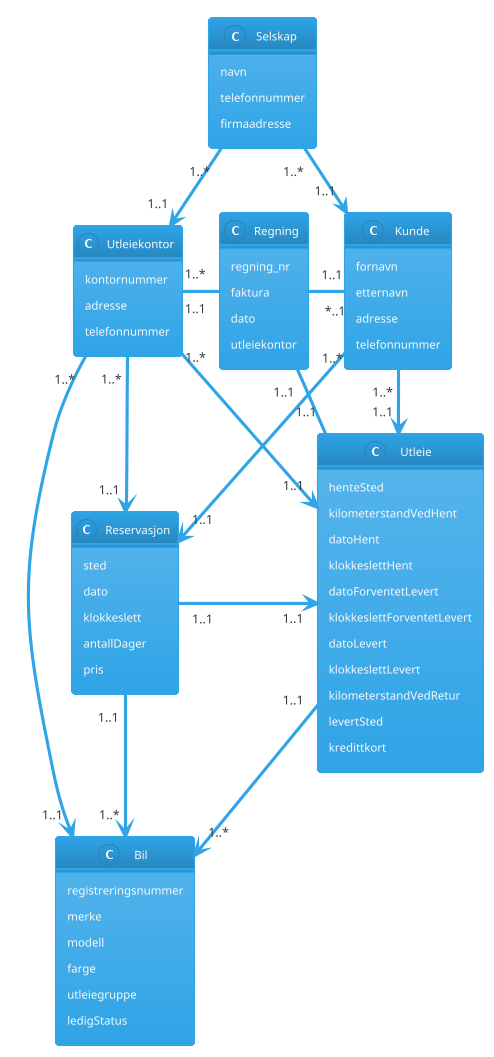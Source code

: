 @startuml Klassediagram - Oblig2
'https://plantuml.com/class-diagram

!theme cerulean

class "Utleiekontor"    as uk {
	kontornummer
	adresse
	telefonnummer
}
class "Bil"             as b  {
	registreringsnummer
	merke
	modell
	farge
	utleiegruppe
	ledigStatus
}
class "Kunde"           as k  {
	fornavn
	etternavn
	adresse
	telefonnummer
}
class "Reservasjon"     as r  {
	sted
	dato
	klokkeslett
	antallDager
	pris
}
class "Regning"         as rg {
	regning_nr
	faktura
	dato
	utleiekontor

}
class "Utleie"          as u  {
	henteSted
    kilometerstandVedHent
    datoHent
    klokkeslettHent
    datoForventetLevert
    klokkeslettForventetLevert
    datoLevert
    klokkeslettLevert
    kilometerstandVedRetur
    levertSted
    kredittkort
}
class "Selskap"         as s {
	navn
	telefonnummer
	firmaadresse
}

s  "1..*" -down->  "1..1" uk
s  "1..*" -down->  "1..1" k
uk "1..*" -down->  "1..1" r
uk "1..*" -right-  "1..1" rg
rg "1..1" -right-  " *..1" k
uk "1..*" -down->  "1..1" u
u  "1..1" -up-     "1..1" rg
uk "1..*" -down->  "1..1" b
k  "1..*" -down->  "1..1" u
k  "1..*" -down->  "1..1" r
u  "1..1" -down->  "1..*" b
r  "1..1" -down->  "1..*" b
r  "1..1" -right-> "1..1" u : "                            "

@enduml
